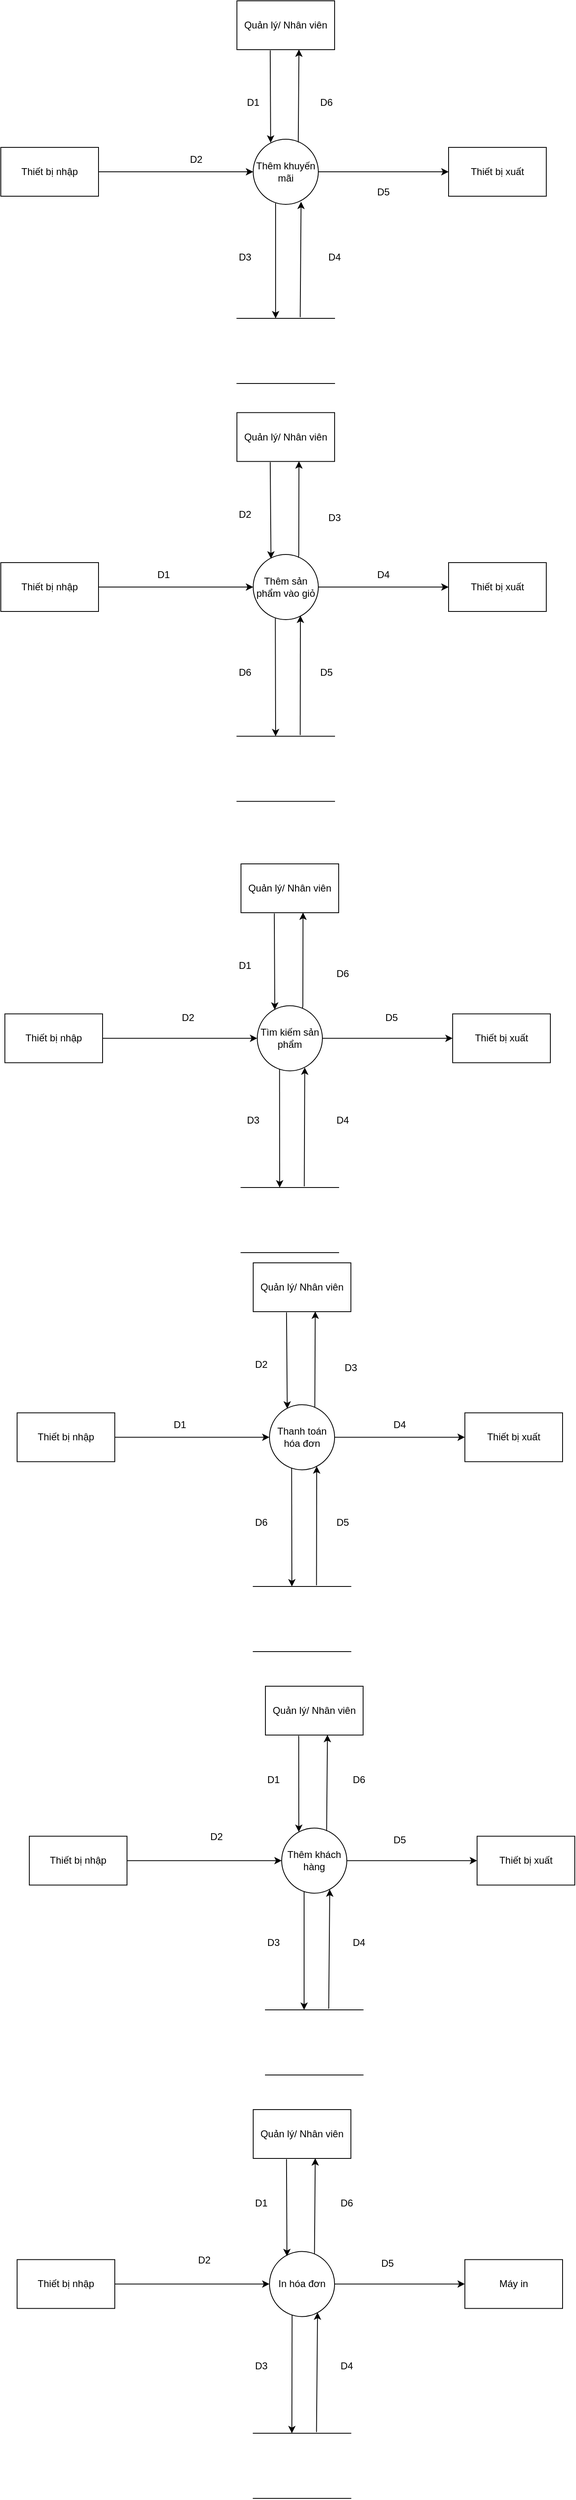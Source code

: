<mxfile version="15.9.6" type="google"><diagram id="Hc3g5HlxoA7UTq6ZXkuo" name="Page-1"><mxGraphModel dx="1038" dy="547" grid="1" gridSize="10" guides="1" tooltips="1" connect="1" arrows="1" fold="1" page="1" pageScale="1" pageWidth="827" pageHeight="1169" math="0" shadow="0"><root><mxCell id="0"/><mxCell id="1" parent="0"/><mxCell id="K4PGa3hxU9t61TStVtPr-1" value="Thêm khuyến mãi" style="ellipse;whiteSpace=wrap;html=1;aspect=fixed;" parent="1" vertex="1"><mxGeometry x="370" y="230" width="80" height="80" as="geometry"/></mxCell><mxCell id="K4PGa3hxU9t61TStVtPr-2" value="Thiết bị nhập" style="rounded=0;whiteSpace=wrap;html=1;" parent="1" vertex="1"><mxGeometry x="60" y="240" width="120" height="60" as="geometry"/></mxCell><mxCell id="K4PGa3hxU9t61TStVtPr-3" value="Thiết bị xuất" style="rounded=0;whiteSpace=wrap;html=1;" parent="1" vertex="1"><mxGeometry x="610" y="240" width="120" height="60" as="geometry"/></mxCell><mxCell id="K4PGa3hxU9t61TStVtPr-4" value="Quản lý/ Nhân viên" style="rounded=0;whiteSpace=wrap;html=1;" parent="1" vertex="1"><mxGeometry x="350" y="60" width="120" height="60" as="geometry"/></mxCell><mxCell id="K4PGa3hxU9t61TStVtPr-6" value="" style="endArrow=classic;html=1;rounded=0;exitX=1;exitY=0.5;exitDx=0;exitDy=0;entryX=0;entryY=0.5;entryDx=0;entryDy=0;" parent="1" source="K4PGa3hxU9t61TStVtPr-2" target="K4PGa3hxU9t61TStVtPr-1" edge="1"><mxGeometry width="50" height="50" relative="1" as="geometry"><mxPoint x="400" y="320" as="sourcePoint"/><mxPoint x="450" y="270" as="targetPoint"/></mxGeometry></mxCell><mxCell id="K4PGa3hxU9t61TStVtPr-7" value="" style="endArrow=classic;html=1;rounded=0;exitX=1;exitY=0.5;exitDx=0;exitDy=0;entryX=0;entryY=0.5;entryDx=0;entryDy=0;" parent="1" source="K4PGa3hxU9t61TStVtPr-1" target="K4PGa3hxU9t61TStVtPr-3" edge="1"><mxGeometry width="50" height="50" relative="1" as="geometry"><mxPoint x="450" y="260" as="sourcePoint"/><mxPoint x="640" y="260" as="targetPoint"/></mxGeometry></mxCell><mxCell id="K4PGa3hxU9t61TStVtPr-8" value="" style="endArrow=classic;html=1;rounded=0;exitX=0.341;exitY=1.014;exitDx=0;exitDy=0;exitPerimeter=0;entryX=0.268;entryY=0.053;entryDx=0;entryDy=0;entryPerimeter=0;" parent="1" source="K4PGa3hxU9t61TStVtPr-4" target="K4PGa3hxU9t61TStVtPr-1" edge="1"><mxGeometry width="50" height="50" relative="1" as="geometry"><mxPoint x="330" y="160" as="sourcePoint"/><mxPoint x="520" y="160" as="targetPoint"/></mxGeometry></mxCell><mxCell id="K4PGa3hxU9t61TStVtPr-9" value="" style="endArrow=classic;html=1;rounded=0;entryX=0.635;entryY=0.996;entryDx=0;entryDy=0;entryPerimeter=0;exitX=0.692;exitY=0.048;exitDx=0;exitDy=0;exitPerimeter=0;" parent="1" source="K4PGa3hxU9t61TStVtPr-1" target="K4PGa3hxU9t61TStVtPr-4" edge="1"><mxGeometry width="50" height="50" relative="1" as="geometry"><mxPoint x="388" y="240" as="sourcePoint"/><mxPoint x="448.284" y="251.716" as="targetPoint"/></mxGeometry></mxCell><mxCell id="K4PGa3hxU9t61TStVtPr-11" value="" style="endArrow=classic;html=1;rounded=0;exitX=0.648;exitY=-0.017;exitDx=0;exitDy=0;entryX=0.735;entryY=0.959;entryDx=0;entryDy=0;exitPerimeter=0;entryPerimeter=0;" parent="1" source="K4PGa3hxU9t61TStVtPr-18" target="K4PGa3hxU9t61TStVtPr-1" edge="1"><mxGeometry width="50" height="50" relative="1" as="geometry"><mxPoint x="394.04" y="437.42" as="sourcePoint"/><mxPoint x="393.96" y="320" as="targetPoint"/></mxGeometry></mxCell><mxCell id="K4PGa3hxU9t61TStVtPr-12" value="D1" style="text;html=1;strokeColor=none;fillColor=none;align=center;verticalAlign=middle;whiteSpace=wrap;rounded=0;" parent="1" vertex="1"><mxGeometry x="340" y="170" width="60" height="30" as="geometry"/></mxCell><mxCell id="K4PGa3hxU9t61TStVtPr-13" value="D2&lt;span style=&quot;color: rgba(0 , 0 , 0 , 0) ; font-family: monospace ; font-size: 0px&quot;&gt;%3CmxGraphModel%3E%3Croot%3E%3CmxCell%20id%3D%220%22%2F%3E%3CmxCell%20id%3D%221%22%20parent%3D%220%22%2F%3E%3CmxCell%20id%3D%222%22%20value%3D%22D1%22%20style%3D%22text%3Bhtml%3D1%3BstrokeColor%3Dnone%3BfillColor%3Dnone%3Balign%3Dcenter%3BverticalAlign%3Dmiddle%3BwhiteSpace%3Dwrap%3Brounded%3D0%3B%22%20vertex%3D%221%22%20parent%3D%221%22%3E%3CmxGeometry%20x%3D%22230%22%20y%3D%22240%22%20width%3D%2260%22%20height%3D%2230%22%20as%3D%22geometry%22%2F%3E%3C%2FmxCell%3E%3C%2Froot%3E%3C%2FmxGraphModel%3E&lt;/span&gt;" style="text;html=1;strokeColor=none;fillColor=none;align=center;verticalAlign=middle;whiteSpace=wrap;rounded=0;" parent="1" vertex="1"><mxGeometry x="270" y="240" width="60" height="30" as="geometry"/></mxCell><mxCell id="K4PGa3hxU9t61TStVtPr-14" value="D3" style="text;html=1;strokeColor=none;fillColor=none;align=center;verticalAlign=middle;whiteSpace=wrap;rounded=0;" parent="1" vertex="1"><mxGeometry x="330" y="360" width="60" height="30" as="geometry"/></mxCell><mxCell id="K4PGa3hxU9t61TStVtPr-15" value="D4" style="text;html=1;strokeColor=none;fillColor=none;align=center;verticalAlign=middle;whiteSpace=wrap;rounded=0;" parent="1" vertex="1"><mxGeometry x="440" y="360" width="60" height="30" as="geometry"/></mxCell><mxCell id="K4PGa3hxU9t61TStVtPr-16" value="D5" style="text;html=1;strokeColor=none;fillColor=none;align=center;verticalAlign=middle;whiteSpace=wrap;rounded=0;" parent="1" vertex="1"><mxGeometry x="500" y="280" width="60" height="30" as="geometry"/></mxCell><mxCell id="K4PGa3hxU9t61TStVtPr-17" value="D6" style="text;html=1;strokeColor=none;fillColor=none;align=center;verticalAlign=middle;whiteSpace=wrap;rounded=0;" parent="1" vertex="1"><mxGeometry x="430" y="170" width="60" height="30" as="geometry"/></mxCell><mxCell id="K4PGa3hxU9t61TStVtPr-18" value="" style="shape=partialRectangle;whiteSpace=wrap;html=1;left=0;right=0;fillColor=none;" parent="1" vertex="1"><mxGeometry x="350" y="450" width="120" height="80" as="geometry"/></mxCell><mxCell id="K4PGa3hxU9t61TStVtPr-19" value="Thêm sản phẩm vào giỏ" style="ellipse;whiteSpace=wrap;html=1;aspect=fixed;" parent="1" vertex="1"><mxGeometry x="370" y="740" width="80" height="80" as="geometry"/></mxCell><mxCell id="K4PGa3hxU9t61TStVtPr-20" value="Thiết bị nhập" style="rounded=0;whiteSpace=wrap;html=1;" parent="1" vertex="1"><mxGeometry x="60" y="750" width="120" height="60" as="geometry"/></mxCell><mxCell id="K4PGa3hxU9t61TStVtPr-21" value="Thiết bị xuất" style="rounded=0;whiteSpace=wrap;html=1;" parent="1" vertex="1"><mxGeometry x="610" y="750" width="120" height="60" as="geometry"/></mxCell><mxCell id="K4PGa3hxU9t61TStVtPr-23" value="" style="endArrow=classic;html=1;rounded=0;exitX=1;exitY=0.5;exitDx=0;exitDy=0;entryX=0;entryY=0.5;entryDx=0;entryDy=0;" parent="1" source="K4PGa3hxU9t61TStVtPr-20" target="K4PGa3hxU9t61TStVtPr-19" edge="1"><mxGeometry width="50" height="50" relative="1" as="geometry"><mxPoint x="400" y="830" as="sourcePoint"/><mxPoint x="450" y="780" as="targetPoint"/></mxGeometry></mxCell><mxCell id="K4PGa3hxU9t61TStVtPr-24" value="" style="endArrow=classic;html=1;rounded=0;exitX=1;exitY=0.5;exitDx=0;exitDy=0;entryX=0;entryY=0.5;entryDx=0;entryDy=0;" parent="1" source="K4PGa3hxU9t61TStVtPr-19" target="K4PGa3hxU9t61TStVtPr-21" edge="1"><mxGeometry width="50" height="50" relative="1" as="geometry"><mxPoint x="450" y="770" as="sourcePoint"/><mxPoint x="640" y="770" as="targetPoint"/></mxGeometry></mxCell><mxCell id="K4PGa3hxU9t61TStVtPr-28" value="D1" style="text;html=1;strokeColor=none;fillColor=none;align=center;verticalAlign=middle;whiteSpace=wrap;rounded=0;" parent="1" vertex="1"><mxGeometry x="230" y="750" width="60" height="30" as="geometry"/></mxCell><mxCell id="K4PGa3hxU9t61TStVtPr-31" value="D4" style="text;html=1;strokeColor=none;fillColor=none;align=center;verticalAlign=middle;whiteSpace=wrap;rounded=0;" parent="1" vertex="1"><mxGeometry x="500" y="750" width="60" height="30" as="geometry"/></mxCell><mxCell id="Pa_8JuiJLoNEJPzKzDMC-3" value="" style="endArrow=classic;html=1;rounded=0;exitX=0.344;exitY=0.983;exitDx=0;exitDy=0;exitPerimeter=0;entryX=0.396;entryY=0;entryDx=0;entryDy=0;entryPerimeter=0;" parent="1" source="K4PGa3hxU9t61TStVtPr-1" target="K4PGa3hxU9t61TStVtPr-18" edge="1"><mxGeometry width="50" height="50" relative="1" as="geometry"><mxPoint x="430" y="430" as="sourcePoint"/><mxPoint x="480" y="380" as="targetPoint"/></mxGeometry></mxCell><mxCell id="Pa_8JuiJLoNEJPzKzDMC-4" value="" style="endArrow=classic;html=1;rounded=0;exitX=0.648;exitY=-0.017;exitDx=0;exitDy=0;entryX=0.725;entryY=0.939;entryDx=0;entryDy=0;exitPerimeter=0;entryPerimeter=0;" parent="1" source="Pa_8JuiJLoNEJPzKzDMC-7" target="K4PGa3hxU9t61TStVtPr-19" edge="1"><mxGeometry width="50" height="50" relative="1" as="geometry"><mxPoint x="394.04" y="950.7" as="sourcePoint"/><mxPoint x="428.8" y="820" as="targetPoint"/><Array as="points"/></mxGeometry></mxCell><mxCell id="Pa_8JuiJLoNEJPzKzDMC-5" value="D3" style="text;html=1;strokeColor=none;fillColor=none;align=center;verticalAlign=middle;whiteSpace=wrap;rounded=0;" parent="1" vertex="1"><mxGeometry x="440" y="680" width="60" height="30" as="geometry"/></mxCell><mxCell id="Pa_8JuiJLoNEJPzKzDMC-6" value="D5" style="text;html=1;strokeColor=none;fillColor=none;align=center;verticalAlign=middle;whiteSpace=wrap;rounded=0;" parent="1" vertex="1"><mxGeometry x="430" y="870" width="60" height="30" as="geometry"/></mxCell><mxCell id="Pa_8JuiJLoNEJPzKzDMC-7" value="" style="shape=partialRectangle;whiteSpace=wrap;html=1;left=0;right=0;fillColor=none;" parent="1" vertex="1"><mxGeometry x="350" y="963.28" width="120" height="80" as="geometry"/></mxCell><mxCell id="Pa_8JuiJLoNEJPzKzDMC-8" value="" style="endArrow=classic;html=1;rounded=0;exitX=0.34;exitY=0.98;exitDx=0;exitDy=0;exitPerimeter=0;entryX=0.396;entryY=0;entryDx=0;entryDy=0;entryPerimeter=0;" parent="1" source="K4PGa3hxU9t61TStVtPr-19" target="Pa_8JuiJLoNEJPzKzDMC-7" edge="1"><mxGeometry width="50" height="50" relative="1" as="geometry"><mxPoint x="397.52" y="821.92" as="sourcePoint"/><mxPoint x="480" y="893.28" as="targetPoint"/></mxGeometry></mxCell><mxCell id="Pa_8JuiJLoNEJPzKzDMC-9" value="Quản lý/ Nhân viên" style="rounded=0;whiteSpace=wrap;html=1;" parent="1" vertex="1"><mxGeometry x="350" y="565.76" width="120" height="60" as="geometry"/></mxCell><mxCell id="Pa_8JuiJLoNEJPzKzDMC-10" value="" style="endArrow=classic;html=1;rounded=0;exitX=0.341;exitY=1.014;exitDx=0;exitDy=0;exitPerimeter=0;entryX=0.273;entryY=0.064;entryDx=0;entryDy=0;entryPerimeter=0;" parent="1" source="Pa_8JuiJLoNEJPzKzDMC-9" target="K4PGa3hxU9t61TStVtPr-19" edge="1"><mxGeometry width="50" height="50" relative="1" as="geometry"><mxPoint x="330" y="665.76" as="sourcePoint"/><mxPoint x="391.44" y="740.0" as="targetPoint"/></mxGeometry></mxCell><mxCell id="Pa_8JuiJLoNEJPzKzDMC-11" value="" style="endArrow=classic;html=1;rounded=0;entryX=0.635;entryY=0.996;entryDx=0;entryDy=0;entryPerimeter=0;exitX=0.694;exitY=0.049;exitDx=0;exitDy=0;exitPerimeter=0;" parent="1" source="K4PGa3hxU9t61TStVtPr-19" target="Pa_8JuiJLoNEJPzKzDMC-9" edge="1"><mxGeometry width="50" height="50" relative="1" as="geometry"><mxPoint x="425.36" y="739.6" as="sourcePoint"/><mxPoint x="448.284" y="757.476" as="targetPoint"/><Array as="points"><mxPoint x="426" y="740"/></Array></mxGeometry></mxCell><mxCell id="Pa_8JuiJLoNEJPzKzDMC-12" value="D2" style="text;html=1;strokeColor=none;fillColor=none;align=center;verticalAlign=middle;whiteSpace=wrap;rounded=0;" parent="1" vertex="1"><mxGeometry x="330" y="675.76" width="60" height="30" as="geometry"/></mxCell><mxCell id="Pa_8JuiJLoNEJPzKzDMC-13" value="D6" style="text;html=1;strokeColor=none;fillColor=none;align=center;verticalAlign=middle;whiteSpace=wrap;rounded=0;" parent="1" vertex="1"><mxGeometry x="330" y="870" width="60" height="30" as="geometry"/></mxCell><mxCell id="Pa_8JuiJLoNEJPzKzDMC-14" value="Tìm kiếm sản phẩm" style="ellipse;whiteSpace=wrap;html=1;aspect=fixed;" parent="1" vertex="1"><mxGeometry x="375" y="1294.24" width="80" height="80" as="geometry"/></mxCell><mxCell id="Pa_8JuiJLoNEJPzKzDMC-15" value="Thiết bị nhập" style="rounded=0;whiteSpace=wrap;html=1;" parent="1" vertex="1"><mxGeometry x="65" y="1304.24" width="120" height="60" as="geometry"/></mxCell><mxCell id="Pa_8JuiJLoNEJPzKzDMC-16" value="Thiết bị xuất" style="rounded=0;whiteSpace=wrap;html=1;" parent="1" vertex="1"><mxGeometry x="615" y="1304.24" width="120" height="60" as="geometry"/></mxCell><mxCell id="Pa_8JuiJLoNEJPzKzDMC-17" value="" style="endArrow=classic;html=1;rounded=0;exitX=1;exitY=0.5;exitDx=0;exitDy=0;entryX=0;entryY=0.5;entryDx=0;entryDy=0;" parent="1" source="Pa_8JuiJLoNEJPzKzDMC-15" target="Pa_8JuiJLoNEJPzKzDMC-14" edge="1"><mxGeometry width="50" height="50" relative="1" as="geometry"><mxPoint x="405" y="1384.24" as="sourcePoint"/><mxPoint x="455" y="1334.24" as="targetPoint"/></mxGeometry></mxCell><mxCell id="Pa_8JuiJLoNEJPzKzDMC-18" value="" style="endArrow=classic;html=1;rounded=0;exitX=1;exitY=0.5;exitDx=0;exitDy=0;entryX=0;entryY=0.5;entryDx=0;entryDy=0;" parent="1" source="Pa_8JuiJLoNEJPzKzDMC-14" target="Pa_8JuiJLoNEJPzKzDMC-16" edge="1"><mxGeometry width="50" height="50" relative="1" as="geometry"><mxPoint x="455" y="1324.24" as="sourcePoint"/><mxPoint x="645" y="1324.24" as="targetPoint"/></mxGeometry></mxCell><mxCell id="Pa_8JuiJLoNEJPzKzDMC-19" value="D1" style="text;html=1;strokeColor=none;fillColor=none;align=center;verticalAlign=middle;whiteSpace=wrap;rounded=0;" parent="1" vertex="1"><mxGeometry x="330" y="1230" width="60" height="30" as="geometry"/></mxCell><mxCell id="Pa_8JuiJLoNEJPzKzDMC-20" value="D4" style="text;html=1;strokeColor=none;fillColor=none;align=center;verticalAlign=middle;whiteSpace=wrap;rounded=0;" parent="1" vertex="1"><mxGeometry x="450" y="1420" width="60" height="30" as="geometry"/></mxCell><mxCell id="Pa_8JuiJLoNEJPzKzDMC-21" value="" style="endArrow=classic;html=1;rounded=0;exitX=0.648;exitY=-0.017;exitDx=0;exitDy=0;entryX=0.729;entryY=0.948;entryDx=0;entryDy=0;exitPerimeter=0;entryPerimeter=0;" parent="1" source="Pa_8JuiJLoNEJPzKzDMC-24" target="Pa_8JuiJLoNEJPzKzDMC-14" edge="1"><mxGeometry width="50" height="50" relative="1" as="geometry"><mxPoint x="399.04" y="1504.94" as="sourcePoint"/><mxPoint x="433.8" y="1374.24" as="targetPoint"/><Array as="points"/></mxGeometry></mxCell><mxCell id="Pa_8JuiJLoNEJPzKzDMC-22" value="D3" style="text;html=1;strokeColor=none;fillColor=none;align=center;verticalAlign=middle;whiteSpace=wrap;rounded=0;" parent="1" vertex="1"><mxGeometry x="340" y="1420" width="60" height="30" as="geometry"/></mxCell><mxCell id="Pa_8JuiJLoNEJPzKzDMC-23" value="D5" style="text;html=1;strokeColor=none;fillColor=none;align=center;verticalAlign=middle;whiteSpace=wrap;rounded=0;" parent="1" vertex="1"><mxGeometry x="510" y="1294.24" width="60" height="30" as="geometry"/></mxCell><mxCell id="Pa_8JuiJLoNEJPzKzDMC-24" value="" style="shape=partialRectangle;whiteSpace=wrap;html=1;left=0;right=0;fillColor=none;" parent="1" vertex="1"><mxGeometry x="355" y="1517.52" width="120" height="80" as="geometry"/></mxCell><mxCell id="Pa_8JuiJLoNEJPzKzDMC-25" value="" style="endArrow=classic;html=1;rounded=0;exitX=0.342;exitY=0.971;exitDx=0;exitDy=0;exitPerimeter=0;entryX=0.396;entryY=0;entryDx=0;entryDy=0;entryPerimeter=0;" parent="1" source="Pa_8JuiJLoNEJPzKzDMC-14" target="Pa_8JuiJLoNEJPzKzDMC-24" edge="1"><mxGeometry width="50" height="50" relative="1" as="geometry"><mxPoint x="402.52" y="1376.16" as="sourcePoint"/><mxPoint x="485" y="1447.52" as="targetPoint"/></mxGeometry></mxCell><mxCell id="Pa_8JuiJLoNEJPzKzDMC-26" value="Quản lý/ Nhân viên" style="rounded=0;whiteSpace=wrap;html=1;" parent="1" vertex="1"><mxGeometry x="355" y="1120" width="120" height="60" as="geometry"/></mxCell><mxCell id="Pa_8JuiJLoNEJPzKzDMC-27" value="" style="endArrow=classic;html=1;rounded=0;exitX=0.341;exitY=1.014;exitDx=0;exitDy=0;exitPerimeter=0;entryX=0.269;entryY=0.061;entryDx=0;entryDy=0;entryPerimeter=0;" parent="1" source="Pa_8JuiJLoNEJPzKzDMC-26" target="Pa_8JuiJLoNEJPzKzDMC-14" edge="1"><mxGeometry width="50" height="50" relative="1" as="geometry"><mxPoint x="335" y="1220" as="sourcePoint"/><mxPoint x="396.44" y="1294.24" as="targetPoint"/></mxGeometry></mxCell><mxCell id="Pa_8JuiJLoNEJPzKzDMC-28" value="" style="endArrow=classic;html=1;rounded=0;entryX=0.635;entryY=0.996;entryDx=0;entryDy=0;entryPerimeter=0;exitX=0.694;exitY=0.042;exitDx=0;exitDy=0;exitPerimeter=0;" parent="1" source="Pa_8JuiJLoNEJPzKzDMC-14" target="Pa_8JuiJLoNEJPzKzDMC-26" edge="1"><mxGeometry width="50" height="50" relative="1" as="geometry"><mxPoint x="430.36" y="1293.84" as="sourcePoint"/><mxPoint x="453.284" y="1311.716" as="targetPoint"/><Array as="points"><mxPoint x="431" y="1294"/></Array></mxGeometry></mxCell><mxCell id="Pa_8JuiJLoNEJPzKzDMC-29" value="D2" style="text;html=1;strokeColor=none;fillColor=none;align=center;verticalAlign=middle;whiteSpace=wrap;rounded=0;" parent="1" vertex="1"><mxGeometry x="260" y="1294.24" width="60" height="30" as="geometry"/></mxCell><mxCell id="Pa_8JuiJLoNEJPzKzDMC-30" value="D6" style="text;html=1;strokeColor=none;fillColor=none;align=center;verticalAlign=middle;whiteSpace=wrap;rounded=0;" parent="1" vertex="1"><mxGeometry x="450" y="1240" width="60" height="30" as="geometry"/></mxCell><mxCell id="Pa_8JuiJLoNEJPzKzDMC-32" value="Thanh toán hóa đơn" style="ellipse;whiteSpace=wrap;html=1;aspect=fixed;" parent="1" vertex="1"><mxGeometry x="390" y="1784.24" width="80" height="80" as="geometry"/></mxCell><mxCell id="Pa_8JuiJLoNEJPzKzDMC-33" value="Thiết bị nhập" style="rounded=0;whiteSpace=wrap;html=1;" parent="1" vertex="1"><mxGeometry x="80" y="1794.24" width="120" height="60" as="geometry"/></mxCell><mxCell id="Pa_8JuiJLoNEJPzKzDMC-34" value="Thiết bị xuất" style="rounded=0;whiteSpace=wrap;html=1;" parent="1" vertex="1"><mxGeometry x="630" y="1794.24" width="120" height="60" as="geometry"/></mxCell><mxCell id="Pa_8JuiJLoNEJPzKzDMC-35" value="" style="endArrow=classic;html=1;rounded=0;exitX=1;exitY=0.5;exitDx=0;exitDy=0;entryX=0;entryY=0.5;entryDx=0;entryDy=0;" parent="1" source="Pa_8JuiJLoNEJPzKzDMC-33" target="Pa_8JuiJLoNEJPzKzDMC-32" edge="1"><mxGeometry width="50" height="50" relative="1" as="geometry"><mxPoint x="420" y="1874.24" as="sourcePoint"/><mxPoint x="470" y="1824.24" as="targetPoint"/></mxGeometry></mxCell><mxCell id="Pa_8JuiJLoNEJPzKzDMC-36" value="" style="endArrow=classic;html=1;rounded=0;exitX=1;exitY=0.5;exitDx=0;exitDy=0;entryX=0;entryY=0.5;entryDx=0;entryDy=0;" parent="1" source="Pa_8JuiJLoNEJPzKzDMC-32" target="Pa_8JuiJLoNEJPzKzDMC-34" edge="1"><mxGeometry width="50" height="50" relative="1" as="geometry"><mxPoint x="470" y="1814.24" as="sourcePoint"/><mxPoint x="660" y="1814.24" as="targetPoint"/></mxGeometry></mxCell><mxCell id="Pa_8JuiJLoNEJPzKzDMC-37" value="D1" style="text;html=1;strokeColor=none;fillColor=none;align=center;verticalAlign=middle;whiteSpace=wrap;rounded=0;" parent="1" vertex="1"><mxGeometry x="250" y="1794.24" width="60" height="30" as="geometry"/></mxCell><mxCell id="Pa_8JuiJLoNEJPzKzDMC-38" value="D4" style="text;html=1;strokeColor=none;fillColor=none;align=center;verticalAlign=middle;whiteSpace=wrap;rounded=0;" parent="1" vertex="1"><mxGeometry x="520" y="1794.24" width="60" height="30" as="geometry"/></mxCell><mxCell id="Pa_8JuiJLoNEJPzKzDMC-39" value="" style="endArrow=classic;html=1;rounded=0;exitX=0.648;exitY=-0.017;exitDx=0;exitDy=0;entryX=0.725;entryY=0.946;entryDx=0;entryDy=0;exitPerimeter=0;entryPerimeter=0;" parent="1" source="Pa_8JuiJLoNEJPzKzDMC-42" target="Pa_8JuiJLoNEJPzKzDMC-32" edge="1"><mxGeometry width="50" height="50" relative="1" as="geometry"><mxPoint x="414.04" y="1994.94" as="sourcePoint"/><mxPoint x="448.8" y="1864.24" as="targetPoint"/><Array as="points"/></mxGeometry></mxCell><mxCell id="Pa_8JuiJLoNEJPzKzDMC-40" value="D3" style="text;html=1;strokeColor=none;fillColor=none;align=center;verticalAlign=middle;whiteSpace=wrap;rounded=0;" parent="1" vertex="1"><mxGeometry x="460" y="1724.24" width="60" height="30" as="geometry"/></mxCell><mxCell id="Pa_8JuiJLoNEJPzKzDMC-41" value="D5" style="text;html=1;strokeColor=none;fillColor=none;align=center;verticalAlign=middle;whiteSpace=wrap;rounded=0;" parent="1" vertex="1"><mxGeometry x="450" y="1914.24" width="60" height="30" as="geometry"/></mxCell><mxCell id="Pa_8JuiJLoNEJPzKzDMC-42" value="" style="shape=partialRectangle;whiteSpace=wrap;html=1;left=0;right=0;fillColor=none;" parent="1" vertex="1"><mxGeometry x="370" y="2007.52" width="120" height="80" as="geometry"/></mxCell><mxCell id="Pa_8JuiJLoNEJPzKzDMC-43" value="" style="endArrow=classic;html=1;rounded=0;exitX=0.34;exitY=0.971;exitDx=0;exitDy=0;exitPerimeter=0;entryX=0.396;entryY=0;entryDx=0;entryDy=0;entryPerimeter=0;" parent="1" source="Pa_8JuiJLoNEJPzKzDMC-32" target="Pa_8JuiJLoNEJPzKzDMC-42" edge="1"><mxGeometry width="50" height="50" relative="1" as="geometry"><mxPoint x="417.52" y="1866.16" as="sourcePoint"/><mxPoint x="500" y="1937.52" as="targetPoint"/></mxGeometry></mxCell><mxCell id="Pa_8JuiJLoNEJPzKzDMC-44" value="Quản lý/ Nhân viên" style="rounded=0;whiteSpace=wrap;html=1;" parent="1" vertex="1"><mxGeometry x="370" y="1610" width="120" height="60" as="geometry"/></mxCell><mxCell id="Pa_8JuiJLoNEJPzKzDMC-45" value="" style="endArrow=classic;html=1;rounded=0;exitX=0.341;exitY=1.014;exitDx=0;exitDy=0;exitPerimeter=0;entryX=0.273;entryY=0.061;entryDx=0;entryDy=0;entryPerimeter=0;" parent="1" source="Pa_8JuiJLoNEJPzKzDMC-44" target="Pa_8JuiJLoNEJPzKzDMC-32" edge="1"><mxGeometry width="50" height="50" relative="1" as="geometry"><mxPoint x="350" y="1710" as="sourcePoint"/><mxPoint x="411.44" y="1784.24" as="targetPoint"/></mxGeometry></mxCell><mxCell id="Pa_8JuiJLoNEJPzKzDMC-46" value="" style="endArrow=classic;html=1;rounded=0;entryX=0.635;entryY=0.996;entryDx=0;entryDy=0;entryPerimeter=0;exitX=0.696;exitY=0.046;exitDx=0;exitDy=0;exitPerimeter=0;" parent="1" source="Pa_8JuiJLoNEJPzKzDMC-32" target="Pa_8JuiJLoNEJPzKzDMC-44" edge="1"><mxGeometry width="50" height="50" relative="1" as="geometry"><mxPoint x="445.36" y="1783.84" as="sourcePoint"/><mxPoint x="468.284" y="1801.716" as="targetPoint"/></mxGeometry></mxCell><mxCell id="Pa_8JuiJLoNEJPzKzDMC-47" value="D2" style="text;html=1;strokeColor=none;fillColor=none;align=center;verticalAlign=middle;whiteSpace=wrap;rounded=0;" parent="1" vertex="1"><mxGeometry x="350" y="1720" width="60" height="30" as="geometry"/></mxCell><mxCell id="Pa_8JuiJLoNEJPzKzDMC-48" value="D6" style="text;html=1;strokeColor=none;fillColor=none;align=center;verticalAlign=middle;whiteSpace=wrap;rounded=0;" parent="1" vertex="1"><mxGeometry x="350" y="1914.24" width="60" height="30" as="geometry"/></mxCell><mxCell id="Pa_8JuiJLoNEJPzKzDMC-49" value="Thêm khách hàng" style="ellipse;whiteSpace=wrap;html=1;aspect=fixed;" parent="1" vertex="1"><mxGeometry x="405" y="2304.24" width="80" height="80" as="geometry"/></mxCell><mxCell id="Pa_8JuiJLoNEJPzKzDMC-50" value="Thiết bị nhập" style="rounded=0;whiteSpace=wrap;html=1;" parent="1" vertex="1"><mxGeometry x="95" y="2314.24" width="120" height="60" as="geometry"/></mxCell><mxCell id="Pa_8JuiJLoNEJPzKzDMC-51" value="Thiết bị xuất" style="rounded=0;whiteSpace=wrap;html=1;" parent="1" vertex="1"><mxGeometry x="645" y="2314.24" width="120" height="60" as="geometry"/></mxCell><mxCell id="Pa_8JuiJLoNEJPzKzDMC-52" value="" style="endArrow=classic;html=1;rounded=0;exitX=1;exitY=0.5;exitDx=0;exitDy=0;entryX=0;entryY=0.5;entryDx=0;entryDy=0;" parent="1" source="Pa_8JuiJLoNEJPzKzDMC-50" target="Pa_8JuiJLoNEJPzKzDMC-49" edge="1"><mxGeometry width="50" height="50" relative="1" as="geometry"><mxPoint x="435" y="2394.24" as="sourcePoint"/><mxPoint x="485" y="2344.24" as="targetPoint"/></mxGeometry></mxCell><mxCell id="Pa_8JuiJLoNEJPzKzDMC-53" value="" style="endArrow=classic;html=1;rounded=0;exitX=1;exitY=0.5;exitDx=0;exitDy=0;entryX=0;entryY=0.5;entryDx=0;entryDy=0;" parent="1" source="Pa_8JuiJLoNEJPzKzDMC-49" target="Pa_8JuiJLoNEJPzKzDMC-51" edge="1"><mxGeometry width="50" height="50" relative="1" as="geometry"><mxPoint x="485" y="2334.24" as="sourcePoint"/><mxPoint x="675" y="2334.24" as="targetPoint"/></mxGeometry></mxCell><mxCell id="Pa_8JuiJLoNEJPzKzDMC-54" value="D1" style="text;html=1;strokeColor=none;fillColor=none;align=center;verticalAlign=middle;whiteSpace=wrap;rounded=0;" parent="1" vertex="1"><mxGeometry x="365" y="2230" width="60" height="30" as="geometry"/></mxCell><mxCell id="Pa_8JuiJLoNEJPzKzDMC-55" value="D4" style="text;html=1;strokeColor=none;fillColor=none;align=center;verticalAlign=middle;whiteSpace=wrap;rounded=0;" parent="1" vertex="1"><mxGeometry x="470" y="2430" width="60" height="30" as="geometry"/></mxCell><mxCell id="Pa_8JuiJLoNEJPzKzDMC-56" value="" style="endArrow=classic;html=1;rounded=0;exitX=0.648;exitY=-0.017;exitDx=0;exitDy=0;entryX=0.737;entryY=0.941;entryDx=0;entryDy=0;exitPerimeter=0;entryPerimeter=0;" parent="1" source="Pa_8JuiJLoNEJPzKzDMC-59" target="Pa_8JuiJLoNEJPzKzDMC-49" edge="1"><mxGeometry width="50" height="50" relative="1" as="geometry"><mxPoint x="429.04" y="2514.94" as="sourcePoint"/><mxPoint x="463.8" y="2384.24" as="targetPoint"/><Array as="points"><mxPoint x="464" y="2384.24"/></Array></mxGeometry></mxCell><mxCell id="Pa_8JuiJLoNEJPzKzDMC-57" value="D3" style="text;html=1;strokeColor=none;fillColor=none;align=center;verticalAlign=middle;whiteSpace=wrap;rounded=0;" parent="1" vertex="1"><mxGeometry x="365" y="2430" width="60" height="30" as="geometry"/></mxCell><mxCell id="Pa_8JuiJLoNEJPzKzDMC-58" value="D5" style="text;html=1;strokeColor=none;fillColor=none;align=center;verticalAlign=middle;whiteSpace=wrap;rounded=0;" parent="1" vertex="1"><mxGeometry x="520" y="2304.24" width="60" height="30" as="geometry"/></mxCell><mxCell id="Pa_8JuiJLoNEJPzKzDMC-59" value="" style="shape=partialRectangle;whiteSpace=wrap;html=1;left=0;right=0;fillColor=none;" parent="1" vertex="1"><mxGeometry x="385" y="2527.52" width="120" height="80" as="geometry"/></mxCell><mxCell id="Pa_8JuiJLoNEJPzKzDMC-60" value="" style="endArrow=classic;html=1;rounded=0;exitX=0.344;exitY=0.976;exitDx=0;exitDy=0;exitPerimeter=0;entryX=0.396;entryY=0;entryDx=0;entryDy=0;entryPerimeter=0;" parent="1" source="Pa_8JuiJLoNEJPzKzDMC-49" target="Pa_8JuiJLoNEJPzKzDMC-59" edge="1"><mxGeometry width="50" height="50" relative="1" as="geometry"><mxPoint x="432.52" y="2386.16" as="sourcePoint"/><mxPoint x="515" y="2457.52" as="targetPoint"/></mxGeometry></mxCell><mxCell id="Pa_8JuiJLoNEJPzKzDMC-61" value="Quản lý/ Nhân viên" style="rounded=0;whiteSpace=wrap;html=1;" parent="1" vertex="1"><mxGeometry x="385" y="2130" width="120" height="60" as="geometry"/></mxCell><mxCell id="Pa_8JuiJLoNEJPzKzDMC-62" value="" style="endArrow=classic;html=1;rounded=0;exitX=0.341;exitY=1.014;exitDx=0;exitDy=0;exitPerimeter=0;entryX=0.263;entryY=0.06;entryDx=0;entryDy=0;entryPerimeter=0;" parent="1" source="Pa_8JuiJLoNEJPzKzDMC-61" target="Pa_8JuiJLoNEJPzKzDMC-49" edge="1"><mxGeometry width="50" height="50" relative="1" as="geometry"><mxPoint x="365" y="2230" as="sourcePoint"/><mxPoint x="426" y="2304" as="targetPoint"/></mxGeometry></mxCell><mxCell id="Pa_8JuiJLoNEJPzKzDMC-63" value="" style="endArrow=classic;html=1;rounded=0;entryX=0.635;entryY=0.996;entryDx=0;entryDy=0;entryPerimeter=0;exitX=0.69;exitY=0.046;exitDx=0;exitDy=0;exitPerimeter=0;" parent="1" source="Pa_8JuiJLoNEJPzKzDMC-49" target="Pa_8JuiJLoNEJPzKzDMC-61" edge="1"><mxGeometry width="50" height="50" relative="1" as="geometry"><mxPoint x="460.36" y="2303.84" as="sourcePoint"/><mxPoint x="483.284" y="2321.716" as="targetPoint"/></mxGeometry></mxCell><mxCell id="Pa_8JuiJLoNEJPzKzDMC-64" value="D2" style="text;html=1;strokeColor=none;fillColor=none;align=center;verticalAlign=middle;whiteSpace=wrap;rounded=0;" parent="1" vertex="1"><mxGeometry x="295" y="2300" width="60" height="30" as="geometry"/></mxCell><mxCell id="Pa_8JuiJLoNEJPzKzDMC-65" value="D6" style="text;html=1;strokeColor=none;fillColor=none;align=center;verticalAlign=middle;whiteSpace=wrap;rounded=0;" parent="1" vertex="1"><mxGeometry x="470" y="2230" width="60" height="30" as="geometry"/></mxCell><mxCell id="Pa_8JuiJLoNEJPzKzDMC-83" value="In hóa đơn" style="ellipse;whiteSpace=wrap;html=1;aspect=fixed;" parent="1" vertex="1"><mxGeometry x="390" y="2824.24" width="80" height="80" as="geometry"/></mxCell><mxCell id="Pa_8JuiJLoNEJPzKzDMC-84" value="Thiết bị nhập" style="rounded=0;whiteSpace=wrap;html=1;" parent="1" vertex="1"><mxGeometry x="80" y="2834.24" width="120" height="60" as="geometry"/></mxCell><mxCell id="Pa_8JuiJLoNEJPzKzDMC-85" value="Máy in" style="rounded=0;whiteSpace=wrap;html=1;" parent="1" vertex="1"><mxGeometry x="630" y="2834.24" width="120" height="60" as="geometry"/></mxCell><mxCell id="Pa_8JuiJLoNEJPzKzDMC-86" value="" style="endArrow=classic;html=1;rounded=0;exitX=1;exitY=0.5;exitDx=0;exitDy=0;entryX=0;entryY=0.5;entryDx=0;entryDy=0;" parent="1" source="Pa_8JuiJLoNEJPzKzDMC-84" target="Pa_8JuiJLoNEJPzKzDMC-83" edge="1"><mxGeometry width="50" height="50" relative="1" as="geometry"><mxPoint x="420" y="2914.24" as="sourcePoint"/><mxPoint x="470" y="2864.24" as="targetPoint"/></mxGeometry></mxCell><mxCell id="Pa_8JuiJLoNEJPzKzDMC-87" value="" style="endArrow=classic;html=1;rounded=0;exitX=1;exitY=0.5;exitDx=0;exitDy=0;entryX=0;entryY=0.5;entryDx=0;entryDy=0;" parent="1" source="Pa_8JuiJLoNEJPzKzDMC-83" target="Pa_8JuiJLoNEJPzKzDMC-85" edge="1"><mxGeometry width="50" height="50" relative="1" as="geometry"><mxPoint x="470" y="2854.24" as="sourcePoint"/><mxPoint x="660" y="2854.24" as="targetPoint"/></mxGeometry></mxCell><mxCell id="Pa_8JuiJLoNEJPzKzDMC-88" value="D1" style="text;html=1;strokeColor=none;fillColor=none;align=center;verticalAlign=middle;whiteSpace=wrap;rounded=0;" parent="1" vertex="1"><mxGeometry x="350" y="2750" width="60" height="30" as="geometry"/></mxCell><mxCell id="Pa_8JuiJLoNEJPzKzDMC-89" value="D4" style="text;html=1;strokeColor=none;fillColor=none;align=center;verticalAlign=middle;whiteSpace=wrap;rounded=0;" parent="1" vertex="1"><mxGeometry x="455" y="2950" width="60" height="30" as="geometry"/></mxCell><mxCell id="Pa_8JuiJLoNEJPzKzDMC-90" value="" style="endArrow=classic;html=1;rounded=0;exitX=0.648;exitY=-0.017;exitDx=0;exitDy=0;entryX=0.738;entryY=0.936;entryDx=0;entryDy=0;exitPerimeter=0;entryPerimeter=0;" parent="1" source="Pa_8JuiJLoNEJPzKzDMC-93" target="Pa_8JuiJLoNEJPzKzDMC-83" edge="1"><mxGeometry width="50" height="50" relative="1" as="geometry"><mxPoint x="414.04" y="3034.94" as="sourcePoint"/><mxPoint x="448.8" y="2904.24" as="targetPoint"/><Array as="points"><mxPoint x="449" y="2904.24"/></Array></mxGeometry></mxCell><mxCell id="Pa_8JuiJLoNEJPzKzDMC-91" value="D3" style="text;html=1;strokeColor=none;fillColor=none;align=center;verticalAlign=middle;whiteSpace=wrap;rounded=0;" parent="1" vertex="1"><mxGeometry x="350" y="2950" width="60" height="30" as="geometry"/></mxCell><mxCell id="Pa_8JuiJLoNEJPzKzDMC-92" value="D5" style="text;html=1;strokeColor=none;fillColor=none;align=center;verticalAlign=middle;whiteSpace=wrap;rounded=0;" parent="1" vertex="1"><mxGeometry x="505" y="2824.24" width="60" height="30" as="geometry"/></mxCell><mxCell id="Pa_8JuiJLoNEJPzKzDMC-93" value="" style="shape=partialRectangle;whiteSpace=wrap;html=1;left=0;right=0;fillColor=none;" parent="1" vertex="1"><mxGeometry x="370" y="3047.52" width="120" height="80" as="geometry"/></mxCell><mxCell id="Pa_8JuiJLoNEJPzKzDMC-94" value="" style="endArrow=classic;html=1;rounded=0;exitX=0.347;exitY=0.978;exitDx=0;exitDy=0;exitPerimeter=0;entryX=0.396;entryY=0;entryDx=0;entryDy=0;entryPerimeter=0;" parent="1" source="Pa_8JuiJLoNEJPzKzDMC-83" target="Pa_8JuiJLoNEJPzKzDMC-93" edge="1"><mxGeometry width="50" height="50" relative="1" as="geometry"><mxPoint x="417.52" y="2906.16" as="sourcePoint"/><mxPoint x="500" y="2977.52" as="targetPoint"/></mxGeometry></mxCell><mxCell id="Pa_8JuiJLoNEJPzKzDMC-95" value="Quản lý/ Nhân viên" style="rounded=0;whiteSpace=wrap;html=1;" parent="1" vertex="1"><mxGeometry x="370" y="2650" width="120" height="60" as="geometry"/></mxCell><mxCell id="Pa_8JuiJLoNEJPzKzDMC-96" value="" style="endArrow=classic;html=1;rounded=0;exitX=0.341;exitY=1.014;exitDx=0;exitDy=0;exitPerimeter=0;entryX=0.268;entryY=0.073;entryDx=0;entryDy=0;entryPerimeter=0;" parent="1" source="Pa_8JuiJLoNEJPzKzDMC-95" target="Pa_8JuiJLoNEJPzKzDMC-83" edge="1"><mxGeometry width="50" height="50" relative="1" as="geometry"><mxPoint x="350" y="2750" as="sourcePoint"/><mxPoint x="411.44" y="2824.24" as="targetPoint"/></mxGeometry></mxCell><mxCell id="Pa_8JuiJLoNEJPzKzDMC-97" value="" style="endArrow=classic;html=1;rounded=0;entryX=0.635;entryY=0.996;entryDx=0;entryDy=0;entryPerimeter=0;exitX=0.691;exitY=0.041;exitDx=0;exitDy=0;exitPerimeter=0;" parent="1" source="Pa_8JuiJLoNEJPzKzDMC-83" target="Pa_8JuiJLoNEJPzKzDMC-95" edge="1"><mxGeometry width="50" height="50" relative="1" as="geometry"><mxPoint x="445.36" y="2823.84" as="sourcePoint"/><mxPoint x="468.284" y="2841.716" as="targetPoint"/></mxGeometry></mxCell><mxCell id="Pa_8JuiJLoNEJPzKzDMC-98" value="D2" style="text;html=1;strokeColor=none;fillColor=none;align=center;verticalAlign=middle;whiteSpace=wrap;rounded=0;" parent="1" vertex="1"><mxGeometry x="280" y="2820" width="60" height="30" as="geometry"/></mxCell><mxCell id="Pa_8JuiJLoNEJPzKzDMC-99" value="D6" style="text;html=1;strokeColor=none;fillColor=none;align=center;verticalAlign=middle;whiteSpace=wrap;rounded=0;" parent="1" vertex="1"><mxGeometry x="455" y="2750" width="60" height="30" as="geometry"/></mxCell></root></mxGraphModel></diagram></mxfile>
